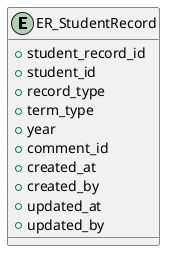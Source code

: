 @startuml

entity "ER_StudentRecord"{
    + student_record_id
    + student_id
    + record_type
    + term_type
    + year
    + comment_id
    + created_at
    + created_by
    + updated_at
    + updated_by
}

@enduml